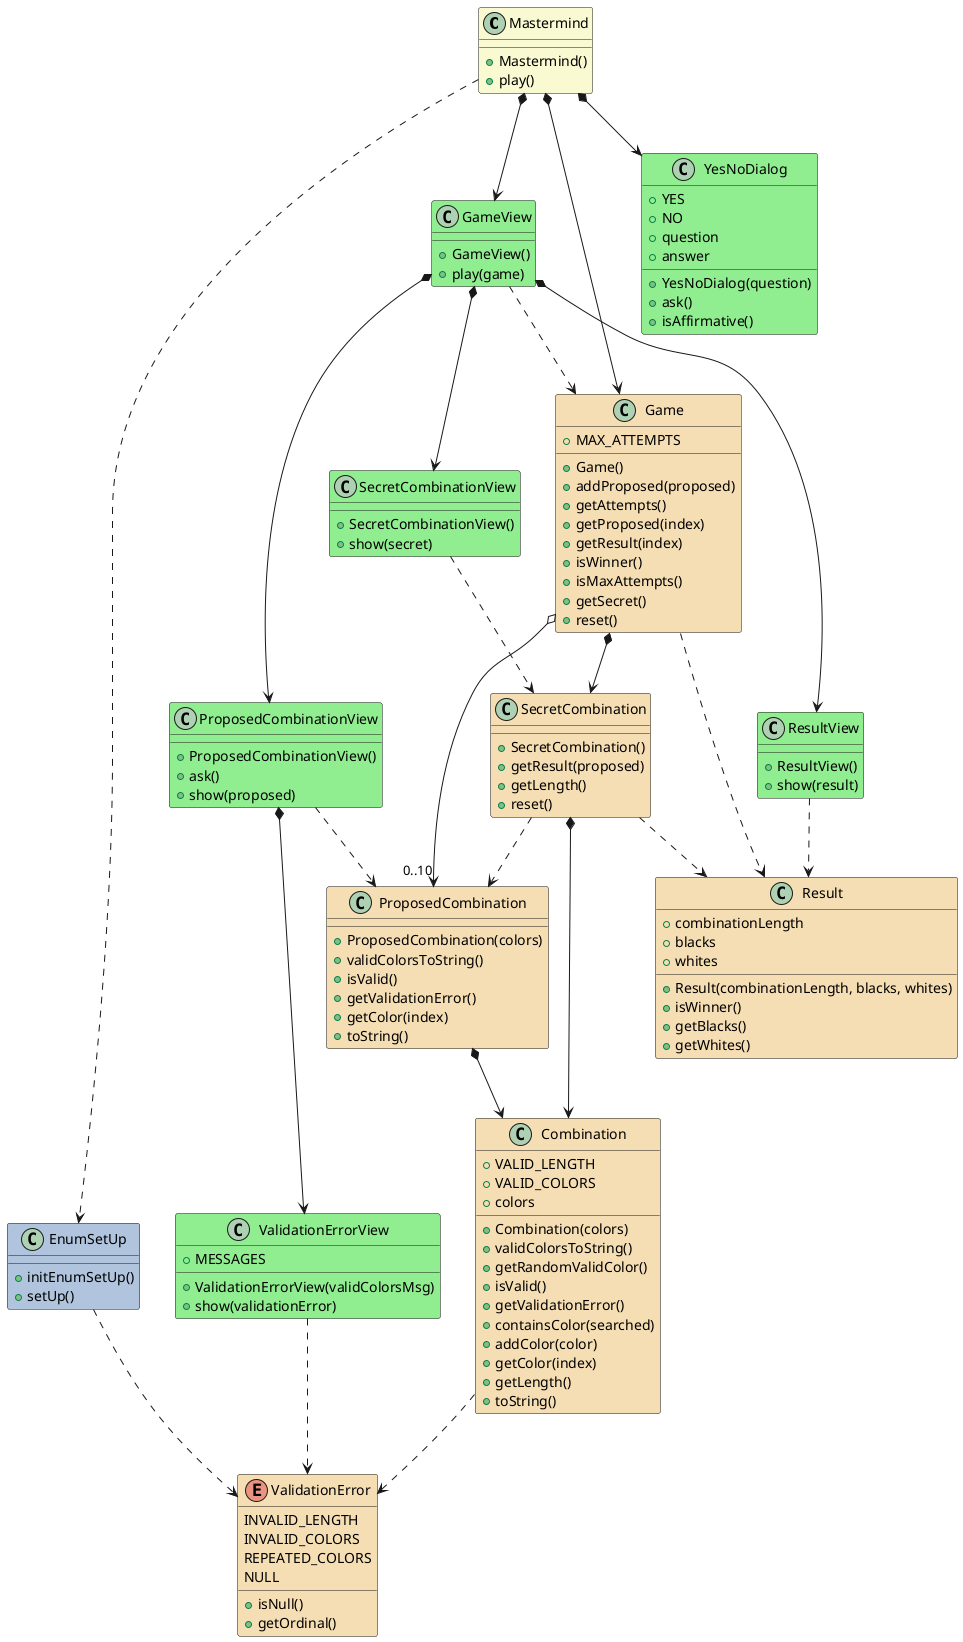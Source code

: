 @startuml analysis

class Mastermind #LightGoldenRodYellow {  

    + Mastermind()
    + play()    
}
Mastermind *--> GameView
Mastermind *--> YesNoDialog
Mastermind *--> Game
Mastermind ..> EnumSetUp

class GameView #LightGreen {

    + GameView()
    + play(game)
}
GameView *--> SecretCombinationView
GameView *--> ProposedCombinationView
GameView *--> ResultView
GameView ..> Game


class SecretCombinationView #LightGreen {
    
    + SecretCombinationView()
    + show(secret)
}
SecretCombinationView ..> SecretCombination

class ProposedCombinationView #LightGreen {
    
    + ProposedCombinationView()
    + ask()
    + show(proposed)
}
ProposedCombinationView *--> ValidationErrorView
ProposedCombinationView ..> ProposedCombination

class ValidationErrorView #LightGreen {

    + MESSAGES
    
    + ValidationErrorView(validColorsMsg)
    + show(validationError)
}
ValidationErrorView ..> ValidationError

class ResultView #LightGreen {
    
    + ResultView()
    + show(result)
}
ResultView ..> Result

class Game #Wheat{
    + MAX_ATTEMPTS

    + Game()
    + addProposed(proposed)
    + getAttempts()    
    + getProposed(index)
    + getResult(index)
    + isWinner()
    + isMaxAttempts()    
    + getSecret()    
    + reset()    
}
Game *--> SecretCombination
Game o--> "0..10" ProposedCombination
Game .down.> Result

class SecretCombination #Wheat{
    
    + SecretCombination()    
    + getResult(proposed)
    + getLength()     
    + reset()

}
SecretCombination *-down-> Combination
SecretCombination .down.> ProposedCombination
SecretCombination .down.> Result

class Combination #Wheat{
    + VALID_LENGTH
    + VALID_COLORS    
    + colors

    + Combination(colors)
    + validColorsToString()
    + getRandomValidColor()
    + isValid()    
    + getValidationError()
    + containsColor(searched)    
    + addColor(color)          
    + getColor(index)
    + getLength()      
    + toString()
}
Combination .down.> ValidationError

enum ValidationError #Wheat{    
    INVALID_LENGTH
    INVALID_COLORS
    REPEATED_COLORS
    NULL

    + isNull()
    + getOrdinal()
}

class ProposedCombination #Wheat{

    + ProposedCombination(colors)  
    + validColorsToString() 
    + isValid()         
    + getValidationError()
    + getColor(index)   
    + toString()   
}
ProposedCombination *-down-> Combination 

class Result #Wheat{
    + combinationLength
    + blacks
    + whites

    + Result(combinationLength, blacks, whites)
    + isWinner()
    + getBlacks()    
    + getWhites()    
}

class YesNoDialog #LightGreen {
    + YES
    + NO
    + question
    + answer    

    + YesNoDialog(question)
    + ask()
    + isAffirmative()
}

class EnumSetUp #LightSteelBlue {
    + initEnumSetUp()
    + setUp()
}
EnumSetUp ..> ValidationError

@enduml